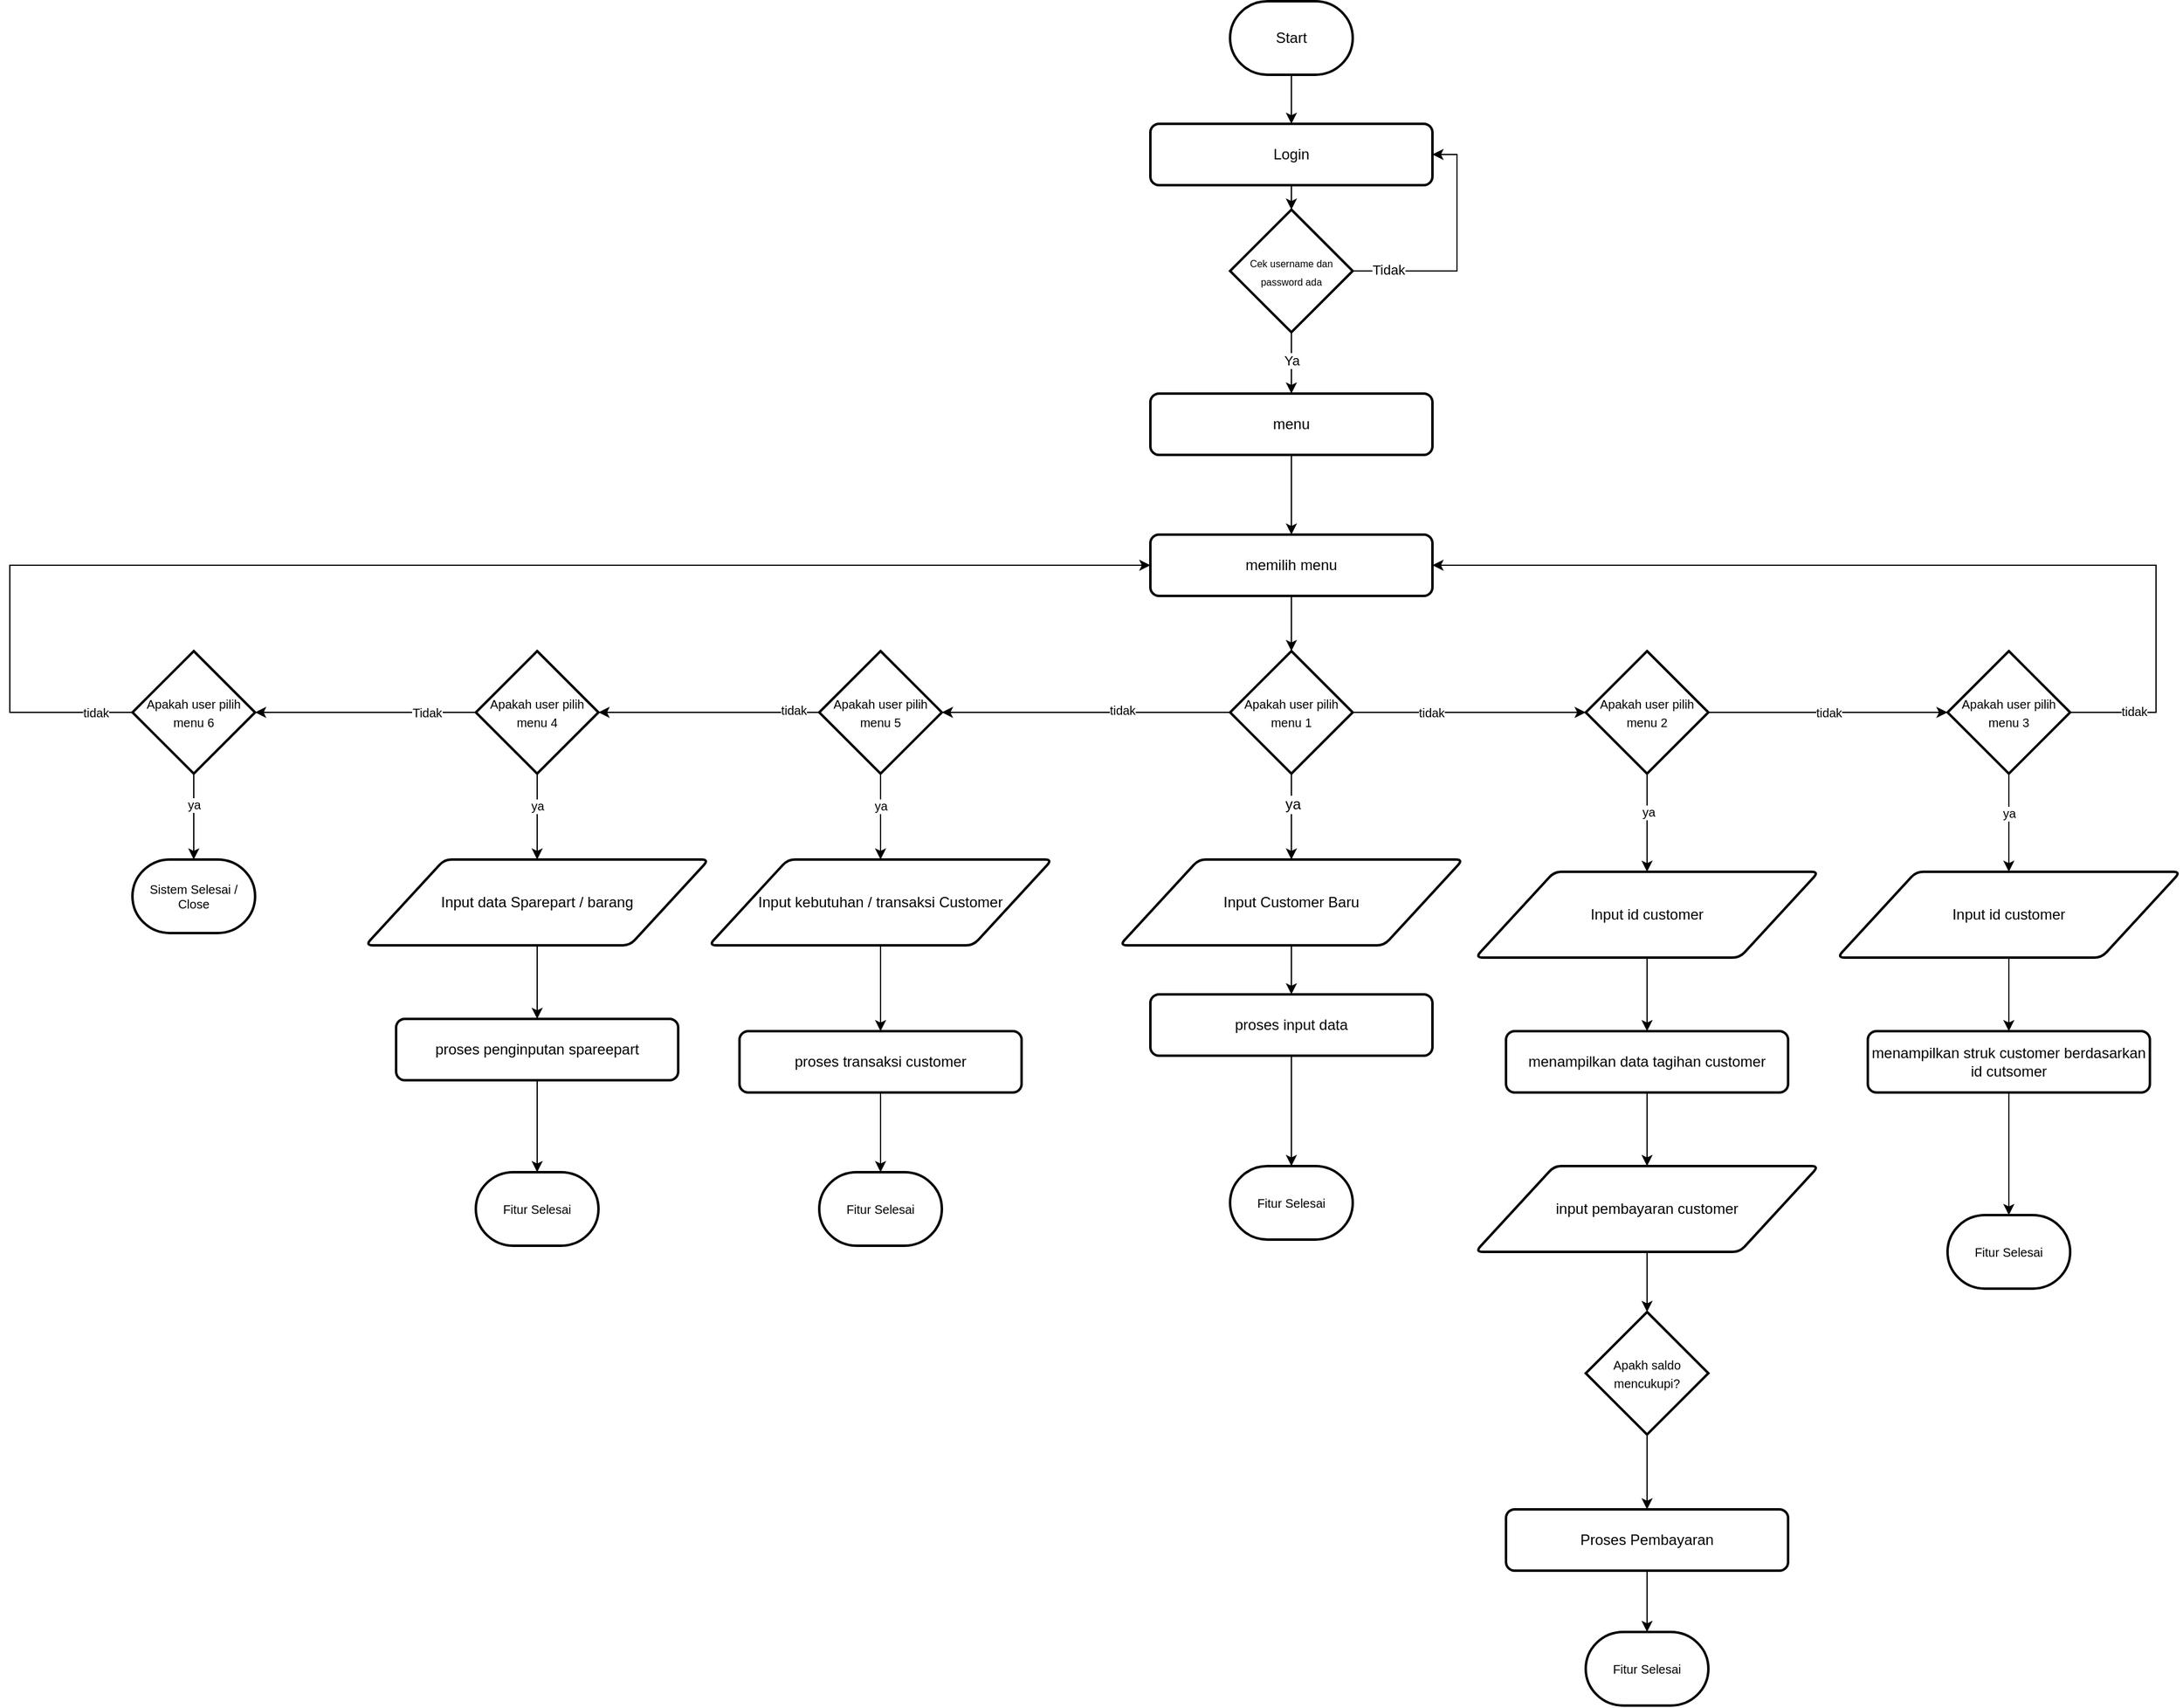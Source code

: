 <mxfile version="20.5.1" type="device"><diagram id="emXJ9rmG3VKwIg1ha3K8" name="Halaman-1"><mxGraphModel dx="4702" dy="1908" grid="1" gridSize="10" guides="1" tooltips="1" connect="1" arrows="1" fold="1" page="1" pageScale="1" pageWidth="827" pageHeight="1169" math="0" shadow="0"><root><mxCell id="0"/><mxCell id="1" parent="0"/><mxCell id="DxEbw8DSoizvQAAv9-xh-14" style="edgeStyle=orthogonalEdgeStyle;rounded=0;orthogonalLoop=1;jettySize=auto;html=1;entryX=0.5;entryY=0;entryDx=0;entryDy=0;fontSize=8;" edge="1" parent="1" source="DxEbw8DSoizvQAAv9-xh-1" target="DxEbw8DSoizvQAAv9-xh-2"><mxGeometry relative="1" as="geometry"/></mxCell><mxCell id="DxEbw8DSoizvQAAv9-xh-1" value="Start" style="strokeWidth=2;html=1;shape=mxgraph.flowchart.terminator;whiteSpace=wrap;" vertex="1" parent="1"><mxGeometry x="325" y="100" width="100" height="60" as="geometry"/></mxCell><mxCell id="DxEbw8DSoizvQAAv9-xh-9" style="edgeStyle=orthogonalEdgeStyle;rounded=0;orthogonalLoop=1;jettySize=auto;html=1;entryX=0.5;entryY=0;entryDx=0;entryDy=0;entryPerimeter=0;" edge="1" parent="1" source="DxEbw8DSoizvQAAv9-xh-2" target="DxEbw8DSoizvQAAv9-xh-6"><mxGeometry relative="1" as="geometry"/></mxCell><mxCell id="DxEbw8DSoizvQAAv9-xh-2" value="Login" style="rounded=1;whiteSpace=wrap;html=1;absoluteArcSize=1;arcSize=14;strokeWidth=2;" vertex="1" parent="1"><mxGeometry x="260" y="200" width="230" height="50" as="geometry"/></mxCell><mxCell id="DxEbw8DSoizvQAAv9-xh-13" style="edgeStyle=orthogonalEdgeStyle;rounded=0;orthogonalLoop=1;jettySize=auto;html=1;entryX=0.5;entryY=0;entryDx=0;entryDy=0;fontSize=8;" edge="1" parent="1" source="DxEbw8DSoizvQAAv9-xh-4" target="DxEbw8DSoizvQAAv9-xh-12"><mxGeometry relative="1" as="geometry"/></mxCell><mxCell id="DxEbw8DSoizvQAAv9-xh-4" value="menu" style="rounded=1;whiteSpace=wrap;html=1;absoluteArcSize=1;arcSize=14;strokeWidth=2;" vertex="1" parent="1"><mxGeometry x="260" y="420" width="230" height="50" as="geometry"/></mxCell><mxCell id="DxEbw8DSoizvQAAv9-xh-7" style="edgeStyle=orthogonalEdgeStyle;rounded=0;orthogonalLoop=1;jettySize=auto;html=1;entryX=0.5;entryY=0;entryDx=0;entryDy=0;" edge="1" parent="1" source="DxEbw8DSoizvQAAv9-xh-6" target="DxEbw8DSoizvQAAv9-xh-4"><mxGeometry relative="1" as="geometry"/></mxCell><mxCell id="DxEbw8DSoizvQAAv9-xh-8" value="Ya" style="edgeLabel;html=1;align=center;verticalAlign=middle;resizable=0;points=[];" vertex="1" connectable="0" parent="DxEbw8DSoizvQAAv9-xh-7"><mxGeometry x="-0.099" relative="1" as="geometry"><mxPoint as="offset"/></mxGeometry></mxCell><mxCell id="DxEbw8DSoizvQAAv9-xh-10" style="edgeStyle=orthogonalEdgeStyle;rounded=0;orthogonalLoop=1;jettySize=auto;html=1;entryX=1;entryY=0.5;entryDx=0;entryDy=0;" edge="1" parent="1" source="DxEbw8DSoizvQAAv9-xh-6" target="DxEbw8DSoizvQAAv9-xh-2"><mxGeometry relative="1" as="geometry"><Array as="points"><mxPoint x="510" y="320"/><mxPoint x="510" y="225"/></Array></mxGeometry></mxCell><mxCell id="DxEbw8DSoizvQAAv9-xh-11" value="Tidak" style="edgeLabel;html=1;align=center;verticalAlign=middle;resizable=0;points=[];" vertex="1" connectable="0" parent="DxEbw8DSoizvQAAv9-xh-10"><mxGeometry x="-0.714" y="1" relative="1" as="geometry"><mxPoint as="offset"/></mxGeometry></mxCell><mxCell id="DxEbw8DSoizvQAAv9-xh-6" value="&lt;font style=&quot;font-size: 8px;&quot;&gt;Cek username dan password ada&lt;/font&gt;" style="strokeWidth=2;html=1;shape=mxgraph.flowchart.decision;whiteSpace=wrap;" vertex="1" parent="1"><mxGeometry x="325" y="270" width="100" height="100" as="geometry"/></mxCell><mxCell id="DxEbw8DSoizvQAAv9-xh-16" style="edgeStyle=orthogonalEdgeStyle;rounded=0;orthogonalLoop=1;jettySize=auto;html=1;entryX=0.5;entryY=0;entryDx=0;entryDy=0;entryPerimeter=0;fontSize=12;" edge="1" parent="1" source="DxEbw8DSoizvQAAv9-xh-12" target="DxEbw8DSoizvQAAv9-xh-15"><mxGeometry relative="1" as="geometry"/></mxCell><mxCell id="DxEbw8DSoizvQAAv9-xh-12" value="memilih menu" style="rounded=1;whiteSpace=wrap;html=1;absoluteArcSize=1;arcSize=14;strokeWidth=2;" vertex="1" parent="1"><mxGeometry x="260" y="535" width="230" height="50" as="geometry"/></mxCell><mxCell id="DxEbw8DSoizvQAAv9-xh-18" style="edgeStyle=orthogonalEdgeStyle;rounded=0;orthogonalLoop=1;jettySize=auto;html=1;entryX=0.5;entryY=0;entryDx=0;entryDy=0;fontSize=12;" edge="1" parent="1" source="DxEbw8DSoizvQAAv9-xh-15" target="DxEbw8DSoizvQAAv9-xh-35"><mxGeometry relative="1" as="geometry"><mxPoint x="375" y="800" as="targetPoint"/></mxGeometry></mxCell><mxCell id="DxEbw8DSoizvQAAv9-xh-23" value="ya" style="edgeLabel;html=1;align=center;verticalAlign=middle;resizable=0;points=[];fontSize=12;" vertex="1" connectable="0" parent="DxEbw8DSoizvQAAv9-xh-18"><mxGeometry x="-0.3" y="1" relative="1" as="geometry"><mxPoint as="offset"/></mxGeometry></mxCell><mxCell id="DxEbw8DSoizvQAAv9-xh-25" style="edgeStyle=orthogonalEdgeStyle;rounded=0;orthogonalLoop=1;jettySize=auto;html=1;entryX=0;entryY=0.5;entryDx=0;entryDy=0;entryPerimeter=0;fontSize=12;" edge="1" parent="1" source="DxEbw8DSoizvQAAv9-xh-15" target="DxEbw8DSoizvQAAv9-xh-24"><mxGeometry relative="1" as="geometry"/></mxCell><mxCell id="DxEbw8DSoizvQAAv9-xh-70" value="tidak" style="edgeLabel;html=1;align=center;verticalAlign=middle;resizable=0;points=[];fontSize=10;" vertex="1" connectable="0" parent="DxEbw8DSoizvQAAv9-xh-25"><mxGeometry x="-0.329" relative="1" as="geometry"><mxPoint as="offset"/></mxGeometry></mxCell><mxCell id="DxEbw8DSoizvQAAv9-xh-43" style="edgeStyle=orthogonalEdgeStyle;rounded=0;orthogonalLoop=1;jettySize=auto;html=1;entryX=1;entryY=0.5;entryDx=0;entryDy=0;entryPerimeter=0;fontSize=10;" edge="1" parent="1" source="DxEbw8DSoizvQAAv9-xh-15" target="DxEbw8DSoizvQAAv9-xh-38"><mxGeometry relative="1" as="geometry"/></mxCell><mxCell id="DxEbw8DSoizvQAAv9-xh-44" value="tidak" style="edgeLabel;html=1;align=center;verticalAlign=middle;resizable=0;points=[];fontSize=10;" vertex="1" connectable="0" parent="DxEbw8DSoizvQAAv9-xh-43"><mxGeometry x="-0.245" y="-2" relative="1" as="geometry"><mxPoint as="offset"/></mxGeometry></mxCell><mxCell id="DxEbw8DSoizvQAAv9-xh-15" value="&lt;font style=&quot;font-size: 10px;&quot;&gt;Apakah user pilih menu 1&lt;/font&gt;" style="strokeWidth=2;html=1;shape=mxgraph.flowchart.decision;whiteSpace=wrap;" vertex="1" parent="1"><mxGeometry x="325" y="630" width="100" height="100" as="geometry"/></mxCell><mxCell id="DxEbw8DSoizvQAAv9-xh-20" style="edgeStyle=orthogonalEdgeStyle;rounded=0;orthogonalLoop=1;jettySize=auto;html=1;entryX=0.5;entryY=0;entryDx=0;entryDy=0;fontSize=12;exitX=0.5;exitY=1;exitDx=0;exitDy=0;" edge="1" parent="1" source="DxEbw8DSoizvQAAv9-xh-35" target="DxEbw8DSoizvQAAv9-xh-19"><mxGeometry relative="1" as="geometry"><mxPoint x="375" y="850" as="sourcePoint"/></mxGeometry></mxCell><mxCell id="DxEbw8DSoizvQAAv9-xh-92" style="edgeStyle=orthogonalEdgeStyle;rounded=0;orthogonalLoop=1;jettySize=auto;html=1;fontSize=10;" edge="1" parent="1" source="DxEbw8DSoizvQAAv9-xh-19" target="DxEbw8DSoizvQAAv9-xh-87"><mxGeometry relative="1" as="geometry"/></mxCell><mxCell id="DxEbw8DSoizvQAAv9-xh-19" value="proses input data" style="rounded=1;whiteSpace=wrap;html=1;absoluteArcSize=1;arcSize=14;strokeWidth=2;" vertex="1" parent="1"><mxGeometry x="260" y="910" width="230" height="50" as="geometry"/></mxCell><mxCell id="DxEbw8DSoizvQAAv9-xh-49" style="edgeStyle=orthogonalEdgeStyle;rounded=0;orthogonalLoop=1;jettySize=auto;html=1;entryX=0.5;entryY=0;entryDx=0;entryDy=0;fontSize=10;" edge="1" parent="1" source="DxEbw8DSoizvQAAv9-xh-24" target="DxEbw8DSoizvQAAv9-xh-33"><mxGeometry relative="1" as="geometry"/></mxCell><mxCell id="DxEbw8DSoizvQAAv9-xh-83" value="ya" style="edgeLabel;html=1;align=center;verticalAlign=middle;resizable=0;points=[];fontSize=10;" vertex="1" connectable="0" parent="DxEbw8DSoizvQAAv9-xh-49"><mxGeometry x="-0.241" y="1" relative="1" as="geometry"><mxPoint as="offset"/></mxGeometry></mxCell><mxCell id="DxEbw8DSoizvQAAv9-xh-57" value="tidak" style="edgeStyle=orthogonalEdgeStyle;rounded=0;orthogonalLoop=1;jettySize=auto;html=1;entryX=0;entryY=0.5;entryDx=0;entryDy=0;entryPerimeter=0;fontSize=10;" edge="1" parent="1" source="DxEbw8DSoizvQAAv9-xh-24" target="DxEbw8DSoizvQAAv9-xh-56"><mxGeometry relative="1" as="geometry"/></mxCell><mxCell id="DxEbw8DSoizvQAAv9-xh-24" value="&lt;font style=&quot;font-size: 10px;&quot;&gt;Apakah user pilih menu 2&lt;/font&gt;" style="strokeWidth=2;html=1;shape=mxgraph.flowchart.decision;whiteSpace=wrap;" vertex="1" parent="1"><mxGeometry x="615" y="630" width="100" height="100" as="geometry"/></mxCell><mxCell id="DxEbw8DSoizvQAAv9-xh-51" style="edgeStyle=orthogonalEdgeStyle;rounded=0;orthogonalLoop=1;jettySize=auto;html=1;entryX=0.5;entryY=0;entryDx=0;entryDy=0;fontSize=10;" edge="1" parent="1" source="DxEbw8DSoizvQAAv9-xh-29" target="DxEbw8DSoizvQAAv9-xh-34"><mxGeometry relative="1" as="geometry"/></mxCell><mxCell id="DxEbw8DSoizvQAAv9-xh-29" value="menampilkan data tagihan customer" style="rounded=1;whiteSpace=wrap;html=1;absoluteArcSize=1;arcSize=14;strokeWidth=2;" vertex="1" parent="1"><mxGeometry x="550" y="940" width="230" height="50" as="geometry"/></mxCell><mxCell id="DxEbw8DSoizvQAAv9-xh-54" style="edgeStyle=orthogonalEdgeStyle;rounded=0;orthogonalLoop=1;jettySize=auto;html=1;entryX=0.5;entryY=0;entryDx=0;entryDy=0;fontSize=10;" edge="1" parent="1" source="DxEbw8DSoizvQAAv9-xh-31" target="DxEbw8DSoizvQAAv9-xh-36"><mxGeometry relative="1" as="geometry"/></mxCell><mxCell id="DxEbw8DSoizvQAAv9-xh-31" value="&lt;span style=&quot;font-size: 10px;&quot;&gt;Apakh saldo mencukupi?&lt;/span&gt;" style="strokeWidth=2;html=1;shape=mxgraph.flowchart.decision;whiteSpace=wrap;" vertex="1" parent="1"><mxGeometry x="615" y="1169" width="100" height="100" as="geometry"/></mxCell><mxCell id="DxEbw8DSoizvQAAv9-xh-50" style="edgeStyle=orthogonalEdgeStyle;rounded=0;orthogonalLoop=1;jettySize=auto;html=1;entryX=0.5;entryY=0;entryDx=0;entryDy=0;fontSize=10;" edge="1" parent="1" source="DxEbw8DSoizvQAAv9-xh-33" target="DxEbw8DSoizvQAAv9-xh-29"><mxGeometry relative="1" as="geometry"/></mxCell><mxCell id="DxEbw8DSoizvQAAv9-xh-33" value="&lt;span style=&quot;font-size: 12px;&quot;&gt;Input id customer&lt;/span&gt;" style="shape=parallelogram;html=1;strokeWidth=2;perimeter=parallelogramPerimeter;whiteSpace=wrap;rounded=1;arcSize=12;size=0.23;fontSize=10;" vertex="1" parent="1"><mxGeometry x="525" y="810" width="280" height="70" as="geometry"/></mxCell><mxCell id="DxEbw8DSoizvQAAv9-xh-52" style="edgeStyle=orthogonalEdgeStyle;rounded=0;orthogonalLoop=1;jettySize=auto;html=1;entryX=0.5;entryY=0;entryDx=0;entryDy=0;entryPerimeter=0;fontSize=10;" edge="1" parent="1" source="DxEbw8DSoizvQAAv9-xh-34" target="DxEbw8DSoizvQAAv9-xh-31"><mxGeometry relative="1" as="geometry"/></mxCell><mxCell id="DxEbw8DSoizvQAAv9-xh-34" value="&lt;span style=&quot;font-size: 12px;&quot;&gt;input pembayaran customer&lt;/span&gt;" style="shape=parallelogram;html=1;strokeWidth=2;perimeter=parallelogramPerimeter;whiteSpace=wrap;rounded=1;arcSize=12;size=0.23;fontSize=10;" vertex="1" parent="1"><mxGeometry x="525" y="1050" width="280" height="70" as="geometry"/></mxCell><mxCell id="DxEbw8DSoizvQAAv9-xh-35" value="&lt;span style=&quot;font-size: 12px;&quot;&gt;Input Customer Baru&lt;/span&gt;" style="shape=parallelogram;html=1;strokeWidth=2;perimeter=parallelogramPerimeter;whiteSpace=wrap;rounded=1;arcSize=12;size=0.23;fontSize=10;" vertex="1" parent="1"><mxGeometry x="235" y="800" width="280" height="70" as="geometry"/></mxCell><mxCell id="DxEbw8DSoizvQAAv9-xh-94" style="edgeStyle=orthogonalEdgeStyle;rounded=0;orthogonalLoop=1;jettySize=auto;html=1;entryX=0.5;entryY=0;entryDx=0;entryDy=0;entryPerimeter=0;fontSize=10;" edge="1" parent="1" source="DxEbw8DSoizvQAAv9-xh-36" target="DxEbw8DSoizvQAAv9-xh-88"><mxGeometry relative="1" as="geometry"/></mxCell><mxCell id="DxEbw8DSoizvQAAv9-xh-36" value="Proses Pembayaran" style="rounded=1;whiteSpace=wrap;html=1;absoluteArcSize=1;arcSize=14;strokeWidth=2;" vertex="1" parent="1"><mxGeometry x="550" y="1330" width="230" height="50" as="geometry"/></mxCell><mxCell id="DxEbw8DSoizvQAAv9-xh-45" style="edgeStyle=orthogonalEdgeStyle;rounded=0;orthogonalLoop=1;jettySize=auto;html=1;entryX=0.5;entryY=0;entryDx=0;entryDy=0;fontSize=10;" edge="1" parent="1" source="DxEbw8DSoizvQAAv9-xh-38" target="DxEbw8DSoizvQAAv9-xh-40"><mxGeometry relative="1" as="geometry"/></mxCell><mxCell id="DxEbw8DSoizvQAAv9-xh-46" value="ya" style="edgeLabel;html=1;align=center;verticalAlign=middle;resizable=0;points=[];fontSize=10;" vertex="1" connectable="0" parent="DxEbw8DSoizvQAAv9-xh-45"><mxGeometry x="-0.263" relative="1" as="geometry"><mxPoint as="offset"/></mxGeometry></mxCell><mxCell id="DxEbw8DSoizvQAAv9-xh-68" style="edgeStyle=orthogonalEdgeStyle;rounded=0;orthogonalLoop=1;jettySize=auto;html=1;entryX=1;entryY=0.5;entryDx=0;entryDy=0;entryPerimeter=0;fontSize=10;" edge="1" parent="1" source="DxEbw8DSoizvQAAv9-xh-38" target="DxEbw8DSoizvQAAv9-xh-63"><mxGeometry relative="1" as="geometry"/></mxCell><mxCell id="DxEbw8DSoizvQAAv9-xh-69" value="tidak" style="edgeLabel;html=1;align=center;verticalAlign=middle;resizable=0;points=[];fontSize=10;" vertex="1" connectable="0" parent="DxEbw8DSoizvQAAv9-xh-68"><mxGeometry x="-0.764" y="-2" relative="1" as="geometry"><mxPoint as="offset"/></mxGeometry></mxCell><mxCell id="DxEbw8DSoizvQAAv9-xh-38" value="&lt;font style=&quot;font-size: 10px;&quot;&gt;Apakah user pilih menu 5&lt;/font&gt;" style="strokeWidth=2;html=1;shape=mxgraph.flowchart.decision;whiteSpace=wrap;" vertex="1" parent="1"><mxGeometry x="-10" y="630" width="100" height="100" as="geometry"/></mxCell><mxCell id="DxEbw8DSoizvQAAv9-xh-47" style="edgeStyle=orthogonalEdgeStyle;rounded=0;orthogonalLoop=1;jettySize=auto;html=1;entryX=0.5;entryY=0;entryDx=0;entryDy=0;fontSize=10;" edge="1" parent="1" source="DxEbw8DSoizvQAAv9-xh-40" target="DxEbw8DSoizvQAAv9-xh-42"><mxGeometry relative="1" as="geometry"/></mxCell><mxCell id="DxEbw8DSoizvQAAv9-xh-40" value="&lt;span style=&quot;font-size: 12px;&quot;&gt;Input kebutuhan / transaksi Customer&lt;/span&gt;" style="shape=parallelogram;html=1;strokeWidth=2;perimeter=parallelogramPerimeter;whiteSpace=wrap;rounded=1;arcSize=12;size=0.23;fontSize=10;" vertex="1" parent="1"><mxGeometry x="-100" y="800" width="280" height="70" as="geometry"/></mxCell><mxCell id="DxEbw8DSoizvQAAv9-xh-91" style="edgeStyle=orthogonalEdgeStyle;rounded=0;orthogonalLoop=1;jettySize=auto;html=1;entryX=0.5;entryY=0;entryDx=0;entryDy=0;entryPerimeter=0;fontSize=10;" edge="1" parent="1" source="DxEbw8DSoizvQAAv9-xh-42" target="DxEbw8DSoizvQAAv9-xh-86"><mxGeometry relative="1" as="geometry"/></mxCell><mxCell id="DxEbw8DSoizvQAAv9-xh-42" value="proses transaksi customer" style="rounded=1;whiteSpace=wrap;html=1;absoluteArcSize=1;arcSize=14;strokeWidth=2;" vertex="1" parent="1"><mxGeometry x="-75" y="940" width="230" height="50" as="geometry"/></mxCell><mxCell id="DxEbw8DSoizvQAAv9-xh-60" style="edgeStyle=orthogonalEdgeStyle;rounded=0;orthogonalLoop=1;jettySize=auto;html=1;entryX=0.5;entryY=0;entryDx=0;entryDy=0;fontSize=10;" edge="1" parent="1" source="DxEbw8DSoizvQAAv9-xh-56" target="DxEbw8DSoizvQAAv9-xh-59"><mxGeometry relative="1" as="geometry"/></mxCell><mxCell id="DxEbw8DSoizvQAAv9-xh-84" value="ya" style="edgeLabel;html=1;align=center;verticalAlign=middle;resizable=0;points=[];fontSize=10;" vertex="1" connectable="0" parent="DxEbw8DSoizvQAAv9-xh-60"><mxGeometry x="-0.217" relative="1" as="geometry"><mxPoint as="offset"/></mxGeometry></mxCell><mxCell id="DxEbw8DSoizvQAAv9-xh-80" style="edgeStyle=orthogonalEdgeStyle;rounded=0;orthogonalLoop=1;jettySize=auto;html=1;entryX=1;entryY=0.5;entryDx=0;entryDy=0;fontSize=10;" edge="1" parent="1" source="DxEbw8DSoizvQAAv9-xh-56" target="DxEbw8DSoizvQAAv9-xh-12"><mxGeometry relative="1" as="geometry"><Array as="points"><mxPoint x="1080" y="680"/><mxPoint x="1080" y="560"/></Array></mxGeometry></mxCell><mxCell id="DxEbw8DSoizvQAAv9-xh-81" value="tidak" style="edgeLabel;html=1;align=center;verticalAlign=middle;resizable=0;points=[];fontSize=10;" vertex="1" connectable="0" parent="DxEbw8DSoizvQAAv9-xh-80"><mxGeometry x="-0.867" y="1" relative="1" as="geometry"><mxPoint as="offset"/></mxGeometry></mxCell><mxCell id="DxEbw8DSoizvQAAv9-xh-56" value="&lt;font style=&quot;font-size: 10px;&quot;&gt;Apakah user pilih menu 3&lt;/font&gt;" style="strokeWidth=2;html=1;shape=mxgraph.flowchart.decision;whiteSpace=wrap;" vertex="1" parent="1"><mxGeometry x="910" y="630" width="100" height="100" as="geometry"/></mxCell><mxCell id="DxEbw8DSoizvQAAv9-xh-62" style="edgeStyle=orthogonalEdgeStyle;rounded=0;orthogonalLoop=1;jettySize=auto;html=1;entryX=0.5;entryY=0;entryDx=0;entryDy=0;fontSize=10;" edge="1" parent="1" source="DxEbw8DSoizvQAAv9-xh-59" target="DxEbw8DSoizvQAAv9-xh-61"><mxGeometry relative="1" as="geometry"/></mxCell><mxCell id="DxEbw8DSoizvQAAv9-xh-59" value="&lt;span style=&quot;font-size: 12px;&quot;&gt;Input id customer&lt;/span&gt;" style="shape=parallelogram;html=1;strokeWidth=2;perimeter=parallelogramPerimeter;whiteSpace=wrap;rounded=1;arcSize=12;size=0.23;fontSize=10;" vertex="1" parent="1"><mxGeometry x="820" y="810" width="280" height="70" as="geometry"/></mxCell><mxCell id="DxEbw8DSoizvQAAv9-xh-93" style="edgeStyle=orthogonalEdgeStyle;rounded=0;orthogonalLoop=1;jettySize=auto;html=1;fontSize=10;" edge="1" parent="1" source="DxEbw8DSoizvQAAv9-xh-61" target="DxEbw8DSoizvQAAv9-xh-89"><mxGeometry relative="1" as="geometry"/></mxCell><mxCell id="DxEbw8DSoizvQAAv9-xh-61" value="menampilkan struk customer berdasarkan id cutsomer" style="rounded=1;whiteSpace=wrap;html=1;absoluteArcSize=1;arcSize=14;strokeWidth=2;" vertex="1" parent="1"><mxGeometry x="845" y="940" width="230" height="50" as="geometry"/></mxCell><mxCell id="DxEbw8DSoizvQAAv9-xh-66" style="edgeStyle=orthogonalEdgeStyle;rounded=0;orthogonalLoop=1;jettySize=auto;html=1;entryX=0.5;entryY=0;entryDx=0;entryDy=0;fontSize=10;" edge="1" parent="1" source="DxEbw8DSoizvQAAv9-xh-63" target="DxEbw8DSoizvQAAv9-xh-64"><mxGeometry relative="1" as="geometry"/></mxCell><mxCell id="DxEbw8DSoizvQAAv9-xh-82" value="ya" style="edgeLabel;html=1;align=center;verticalAlign=middle;resizable=0;points=[];fontSize=10;" vertex="1" connectable="0" parent="DxEbw8DSoizvQAAv9-xh-66"><mxGeometry x="-0.258" relative="1" as="geometry"><mxPoint as="offset"/></mxGeometry></mxCell><mxCell id="DxEbw8DSoizvQAAv9-xh-75" style="edgeStyle=orthogonalEdgeStyle;rounded=0;orthogonalLoop=1;jettySize=auto;html=1;entryX=1;entryY=0.5;entryDx=0;entryDy=0;entryPerimeter=0;fontSize=10;" edge="1" parent="1" source="DxEbw8DSoizvQAAv9-xh-63" target="DxEbw8DSoizvQAAv9-xh-71"><mxGeometry relative="1" as="geometry"/></mxCell><mxCell id="DxEbw8DSoizvQAAv9-xh-76" value="Tidak" style="edgeLabel;html=1;align=center;verticalAlign=middle;resizable=0;points=[];fontSize=10;" vertex="1" connectable="0" parent="DxEbw8DSoizvQAAv9-xh-75"><mxGeometry x="0.289" y="1" relative="1" as="geometry"><mxPoint x="76" y="-1" as="offset"/></mxGeometry></mxCell><mxCell id="DxEbw8DSoizvQAAv9-xh-63" value="&lt;font style=&quot;font-size: 10px;&quot;&gt;Apakah user pilih menu 4&lt;/font&gt;" style="strokeWidth=2;html=1;shape=mxgraph.flowchart.decision;whiteSpace=wrap;" vertex="1" parent="1"><mxGeometry x="-290" y="630" width="100" height="100" as="geometry"/></mxCell><mxCell id="DxEbw8DSoizvQAAv9-xh-67" style="edgeStyle=orthogonalEdgeStyle;rounded=0;orthogonalLoop=1;jettySize=auto;html=1;fontSize=10;" edge="1" parent="1" source="DxEbw8DSoizvQAAv9-xh-64" target="DxEbw8DSoizvQAAv9-xh-65"><mxGeometry relative="1" as="geometry"/></mxCell><mxCell id="DxEbw8DSoizvQAAv9-xh-64" value="&lt;span style=&quot;font-size: 12px;&quot;&gt;Input data Sparepart / barang&lt;/span&gt;" style="shape=parallelogram;html=1;strokeWidth=2;perimeter=parallelogramPerimeter;whiteSpace=wrap;rounded=1;arcSize=12;size=0.23;fontSize=10;" vertex="1" parent="1"><mxGeometry x="-380" y="800" width="280" height="70" as="geometry"/></mxCell><mxCell id="DxEbw8DSoizvQAAv9-xh-90" style="edgeStyle=orthogonalEdgeStyle;rounded=0;orthogonalLoop=1;jettySize=auto;html=1;entryX=0.5;entryY=0;entryDx=0;entryDy=0;entryPerimeter=0;fontSize=10;" edge="1" parent="1" source="DxEbw8DSoizvQAAv9-xh-65" target="DxEbw8DSoizvQAAv9-xh-85"><mxGeometry relative="1" as="geometry"/></mxCell><mxCell id="DxEbw8DSoizvQAAv9-xh-65" value="proses penginputan spareepart" style="rounded=1;whiteSpace=wrap;html=1;absoluteArcSize=1;arcSize=14;strokeWidth=2;" vertex="1" parent="1"><mxGeometry x="-355" y="930" width="230" height="50" as="geometry"/></mxCell><mxCell id="DxEbw8DSoizvQAAv9-xh-74" style="edgeStyle=orthogonalEdgeStyle;rounded=0;orthogonalLoop=1;jettySize=auto;html=1;entryX=0.5;entryY=0;entryDx=0;entryDy=0;entryPerimeter=0;fontSize=10;" edge="1" parent="1" source="DxEbw8DSoizvQAAv9-xh-71" target="DxEbw8DSoizvQAAv9-xh-73"><mxGeometry relative="1" as="geometry"/></mxCell><mxCell id="DxEbw8DSoizvQAAv9-xh-77" value="ya" style="edgeLabel;html=1;align=center;verticalAlign=middle;resizable=0;points=[];fontSize=10;" vertex="1" connectable="0" parent="DxEbw8DSoizvQAAv9-xh-74"><mxGeometry x="-0.286" relative="1" as="geometry"><mxPoint as="offset"/></mxGeometry></mxCell><mxCell id="DxEbw8DSoizvQAAv9-xh-78" style="edgeStyle=orthogonalEdgeStyle;rounded=0;orthogonalLoop=1;jettySize=auto;html=1;entryX=0;entryY=0.5;entryDx=0;entryDy=0;fontSize=10;" edge="1" parent="1" source="DxEbw8DSoizvQAAv9-xh-71" target="DxEbw8DSoizvQAAv9-xh-12"><mxGeometry relative="1" as="geometry"><Array as="points"><mxPoint x="-670" y="680"/><mxPoint x="-670" y="560"/></Array></mxGeometry></mxCell><mxCell id="DxEbw8DSoizvQAAv9-xh-79" value="tidak" style="edgeLabel;html=1;align=center;verticalAlign=middle;resizable=0;points=[];fontSize=10;" vertex="1" connectable="0" parent="DxEbw8DSoizvQAAv9-xh-78"><mxGeometry x="-0.856" y="-3" relative="1" as="geometry"><mxPoint x="53" y="3" as="offset"/></mxGeometry></mxCell><mxCell id="DxEbw8DSoizvQAAv9-xh-71" value="&lt;font style=&quot;font-size: 10px;&quot;&gt;Apakah user pilih menu 6&lt;/font&gt;" style="strokeWidth=2;html=1;shape=mxgraph.flowchart.decision;whiteSpace=wrap;" vertex="1" parent="1"><mxGeometry x="-570" y="630" width="100" height="100" as="geometry"/></mxCell><mxCell id="DxEbw8DSoizvQAAv9-xh-73" value="Sistem Selesai / Close" style="strokeWidth=2;html=1;shape=mxgraph.flowchart.terminator;whiteSpace=wrap;fontSize=10;" vertex="1" parent="1"><mxGeometry x="-570" y="800" width="100" height="60" as="geometry"/></mxCell><mxCell id="DxEbw8DSoizvQAAv9-xh-85" value="Fitur Selesai" style="strokeWidth=2;html=1;shape=mxgraph.flowchart.terminator;whiteSpace=wrap;fontSize=10;" vertex="1" parent="1"><mxGeometry x="-290" y="1055" width="100" height="60" as="geometry"/></mxCell><mxCell id="DxEbw8DSoizvQAAv9-xh-86" value="Fitur Selesai" style="strokeWidth=2;html=1;shape=mxgraph.flowchart.terminator;whiteSpace=wrap;fontSize=10;" vertex="1" parent="1"><mxGeometry x="-10" y="1055" width="100" height="60" as="geometry"/></mxCell><mxCell id="DxEbw8DSoizvQAAv9-xh-87" value="Fitur Selesai" style="strokeWidth=2;html=1;shape=mxgraph.flowchart.terminator;whiteSpace=wrap;fontSize=10;" vertex="1" parent="1"><mxGeometry x="325" y="1050" width="100" height="60" as="geometry"/></mxCell><mxCell id="DxEbw8DSoizvQAAv9-xh-88" value="Fitur Selesai" style="strokeWidth=2;html=1;shape=mxgraph.flowchart.terminator;whiteSpace=wrap;fontSize=10;" vertex="1" parent="1"><mxGeometry x="615" y="1430" width="100" height="60" as="geometry"/></mxCell><mxCell id="DxEbw8DSoizvQAAv9-xh-89" value="Fitur Selesai" style="strokeWidth=2;html=1;shape=mxgraph.flowchart.terminator;whiteSpace=wrap;fontSize=10;" vertex="1" parent="1"><mxGeometry x="910" y="1090" width="100" height="60" as="geometry"/></mxCell></root></mxGraphModel></diagram></mxfile>